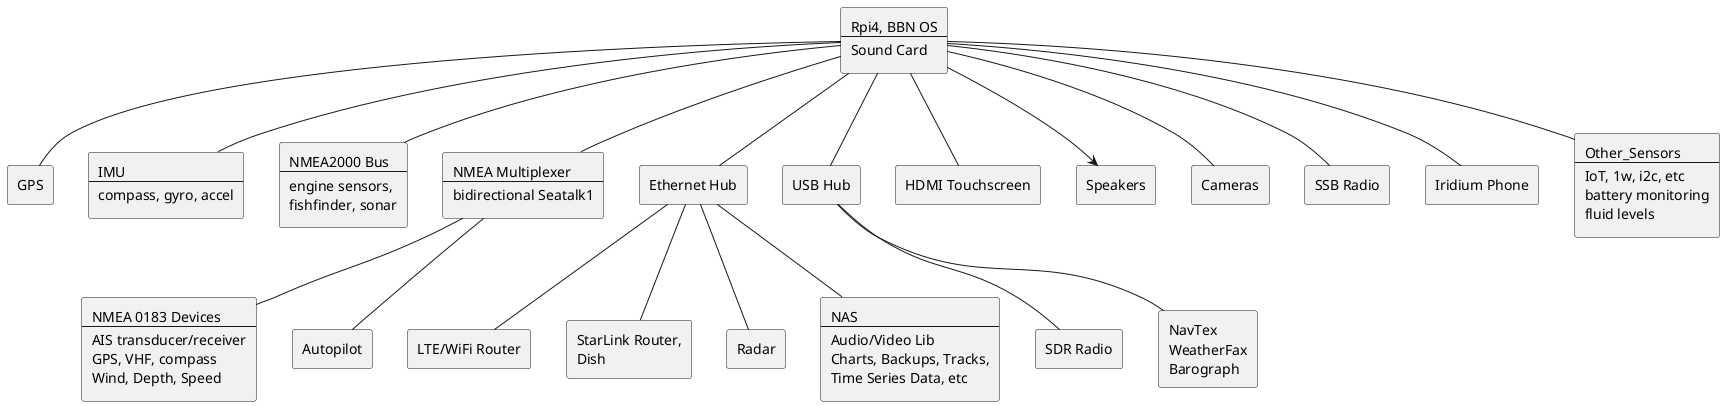 @startuml

rectangle RPI [
 Rpi4, BBN OS
 ----
 Sound Card
]

rectangle GPS [
 GPS
]

rectangle IMU [
 IMU
 ----
 compass, gyro, accel
]

rectangle NMEA_2000 [
 NMEA2000 Bus
 ----
 engine sensors,
 fishfinder, sonar
]

rectangle NMEA_Mux [
 NMEA Multiplexer
 ----
 bidirectional Seatalk1
]

rectangle NMEA_0183 [
 NMEA 0183 Devices
 ----
 AIS transducer/receiver
 GPS, VHF, compass
 Wind, Depth, Speed
]

rectangle AP [
 Autopilot
]

rectangle Eth_Hub [
 Ethernet Hub
]

rectangle USB_Hub [
 USB Hub
]

rectangle Router [
 LTE/WiFi Router
]

rectangle Dish_Router [
 StarLink Router,
 Dish
]

rectangle Radar [
 Radar
]

rectangle Touchscreen [
 HDMI Touchscreen
]

rectangle Speakers [
 Speakers
]

rectangle Cameras [
 Cameras
]

rectangle SDR [
 SDR Radio
]

rectangle SSB [
 SSB Radio
]

rectangle Iridium [
 Iridium Phone
]

rectangle Other_Sensors [
 Other_Sensors
 ----
 IoT, 1w, i2c, etc
 battery monitoring
 fluid levels
]

rectangle Weather [
 NavTex
 WeatherFax
 Barograph
]

rectangle NAS [
 NAS
 ----
 Audio/Video Lib
 Charts, Backups, Tracks,
 Time Series Data, etc
]

RPI -- GPS
RPI -- IMU
RPI -- NMEA_2000
RPI -- NMEA_Mux
RPI -- Eth_Hub
RPI -- USB_Hub
RPI -- Touchscreen
RPI -- Cameras
RPI --> Speakers
RPI -- SSB
RPI -- Iridium
RPI -- Other_Sensors

Eth_Hub -- Router
Eth_Hub -- Radar
Eth_Hub -- NAS
Eth_Hub -- Dish_Router

USB_Hub -- SDR
USB_Hub -- Weather

NMEA_Mux -- NMEA_0183
NMEA_Mux -- AP

@enduml
